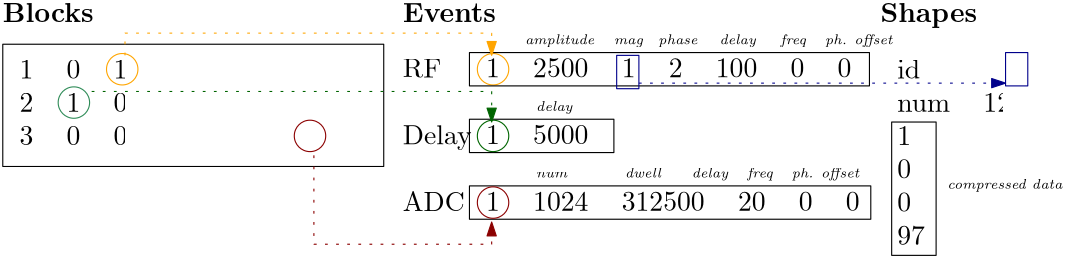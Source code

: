 <?xml version="1.0"?>
<!DOCTYPE ipe SYSTEM "ipe.dtd">
<ipe version="70212" creator="Ipe 7.2.13">
<info created="D:20150420133031" modified="D:20200925130451"/>
<ipestyle name="basic">
<symbol name="arrow/arc(spx)">
<path stroke="sym-stroke" fill="sym-stroke" pen="sym-pen">
0 0 m
-1 0.333 l
-1 -0.333 l
h
</path>
</symbol>
<symbol name="arrow/farc(spx)">
<path stroke="sym-stroke" fill="white" pen="sym-pen">
0 0 m
-1 0.333 l
-1 -0.333 l
h
</path>
</symbol>
<symbol name="mark/circle(sx)" transformations="translations">
<path fill="sym-stroke">
0.6 0 0 0.6 0 0 e
0.4 0 0 0.4 0 0 e
</path>
</symbol>
<symbol name="mark/disk(sx)" transformations="translations">
<path fill="sym-stroke">
0.6 0 0 0.6 0 0 e
</path>
</symbol>
<symbol name="mark/fdisk(sfx)" transformations="translations">
<group>
<path fill="sym-fill">
0.5 0 0 0.5 0 0 e
</path>
<path fill="sym-stroke" fillrule="eofill">
0.6 0 0 0.6 0 0 e
0.4 0 0 0.4 0 0 e
</path>
</group>
</symbol>
<symbol name="mark/box(sx)" transformations="translations">
<path fill="sym-stroke" fillrule="eofill">
-0.6 -0.6 m
0.6 -0.6 l
0.6 0.6 l
-0.6 0.6 l
h
-0.4 -0.4 m
0.4 -0.4 l
0.4 0.4 l
-0.4 0.4 l
h
</path>
</symbol>
<symbol name="mark/square(sx)" transformations="translations">
<path fill="sym-stroke">
-0.6 -0.6 m
0.6 -0.6 l
0.6 0.6 l
-0.6 0.6 l
h
</path>
</symbol>
<symbol name="mark/fsquare(sfx)" transformations="translations">
<group>
<path fill="sym-fill">
-0.5 -0.5 m
0.5 -0.5 l
0.5 0.5 l
-0.5 0.5 l
h
</path>
<path fill="sym-stroke" fillrule="eofill">
-0.6 -0.6 m
0.6 -0.6 l
0.6 0.6 l
-0.6 0.6 l
h
-0.4 -0.4 m
0.4 -0.4 l
0.4 0.4 l
-0.4 0.4 l
h
</path>
</group>
</symbol>
<symbol name="mark/cross(sx)" transformations="translations">
<group>
<path fill="sym-stroke">
-0.43 -0.57 m
0.57 0.43 l
0.43 0.57 l
-0.57 -0.43 l
h
</path>
<path fill="sym-stroke">
-0.43 0.57 m
0.57 -0.43 l
0.43 -0.57 l
-0.57 0.43 l
h
</path>
</group>
</symbol>
<symbol name="arrow/fnormal(spx)">
<path stroke="sym-stroke" fill="white" pen="sym-pen">
0 0 m
-1 0.333 l
-1 -0.333 l
h
</path>
</symbol>
<symbol name="arrow/pointed(spx)">
<path stroke="sym-stroke" fill="sym-stroke" pen="sym-pen">
0 0 m
-1 0.333 l
-0.8 0 l
-1 -0.333 l
h
</path>
</symbol>
<symbol name="arrow/fpointed(spx)">
<path stroke="sym-stroke" fill="white" pen="sym-pen">
0 0 m
-1 0.333 l
-0.8 0 l
-1 -0.333 l
h
</path>
</symbol>
<symbol name="arrow/linear(spx)">
<path stroke="sym-stroke" pen="sym-pen">
-1 0.333 m
0 0 l
-1 -0.333 l
</path>
</symbol>
<symbol name="arrow/fdouble(spx)">
<path stroke="sym-stroke" fill="white" pen="sym-pen">
0 0 m
-1 0.333 l
-1 -0.333 l
h
-1 0 m
-2 0.333 l
-2 -0.333 l
h
</path>
</symbol>
<symbol name="arrow/double(spx)">
<path stroke="sym-stroke" fill="sym-stroke" pen="sym-pen">
0 0 m
-1 0.333 l
-1 -0.333 l
h
-1 0 m
-2 0.333 l
-2 -0.333 l
h
</path>
</symbol>
<pen name="heavier" value="0.8"/>
<pen name="fat" value="1.2"/>
<pen name="ultrafat" value="2"/>
<symbolsize name="large" value="5"/>
<symbolsize name="small" value="2"/>
<symbolsize name="tiny" value="1.1"/>
<arrowsize name="large" value="10"/>
<arrowsize name="small" value="5"/>
<arrowsize name="tiny" value="3"/>
<color name="red" value="1 0 0"/>
<color name="green" value="0 1 0"/>
<color name="blue" value="0 0 1"/>
<color name="yellow" value="1 1 0"/>
<color name="orange" value="1 0.647 0"/>
<color name="gold" value="1 0.843 0"/>
<color name="purple" value="0.627 0.125 0.941"/>
<color name="gray" value="0.745"/>
<color name="brown" value="0.647 0.165 0.165"/>
<color name="navy" value="0 0 0.502"/>
<color name="pink" value="1 0.753 0.796"/>
<color name="seagreen" value="0.18 0.545 0.341"/>
<color name="turquoise" value="0.251 0.878 0.816"/>
<color name="violet" value="0.933 0.51 0.933"/>
<color name="darkblue" value="0 0 0.545"/>
<color name="darkcyan" value="0 0.545 0.545"/>
<color name="darkgray" value="0.663"/>
<color name="darkgreen" value="0 0.392 0"/>
<color name="darkmagenta" value="0.545 0 0.545"/>
<color name="darkorange" value="1 0.549 0"/>
<color name="darkred" value="0.545 0 0"/>
<color name="lightblue" value="0.678 0.847 0.902"/>
<color name="lightcyan" value="0.878 1 1"/>
<color name="lightgray" value="0.827"/>
<color name="lightgreen" value="0.565 0.933 0.565"/>
<color name="lightyellow" value="1 1 0.878"/>
<dashstyle name="dashed" value="[4] 0"/>
<dashstyle name="dotted" value="[1 3] 0"/>
<dashstyle name="dash dotted" value="[4 2 1 2] 0"/>
<dashstyle name="dash dot dotted" value="[4 2 1 2 1 2] 0"/>
<textsize name="large" value="\large"/>
<textsize name="small" value="\small"/>
<textsize name="tiny" value="\tiny"/>
<textsize name="Large" value="\Large"/>
<textsize name="LARGE" value="\LARGE"/>
<textsize name="huge" value="\huge"/>
<textsize name="Huge" value="\Huge"/>
<textsize name="footnote" value="\footnotesize"/>
<textstyle name="center" begin="\begin{center}" end="\end{center}"/>
<textstyle name="itemize" begin="\begin{itemize}" end="\end{itemize}"/>
<textstyle name="item" begin="\begin{itemize}\item{}" end="\end{itemize}"/>
<gridsize name="4 pts" value="4"/>
<gridsize name="8 pts (~3 mm)" value="8"/>
<gridsize name="16 pts (~6 mm)" value="16"/>
<gridsize name="32 pts (~12 mm)" value="32"/>
<gridsize name="10 pts (~3.5 mm)" value="10"/>
<gridsize name="20 pts (~7 mm)" value="20"/>
<gridsize name="14 pts (~5 mm)" value="14"/>
<gridsize name="28 pts (~10 mm)" value="28"/>
<gridsize name="56 pts (~20 mm)" value="56"/>
<anglesize name="90 deg" value="90"/>
<anglesize name="60 deg" value="60"/>
<anglesize name="45 deg" value="45"/>
<anglesize name="30 deg" value="30"/>
<anglesize name="22.5 deg" value="22.5"/>
<tiling name="falling" angle="-60" step="4" width="1"/>
<tiling name="rising" angle="30" step="4" width="1"/>
</ipestyle>
<page>
<layer name="alpha"/>
<view layers="alpha" active="alpha"/>
<path layer="alpha" matrix="1.03896 0 0 2.75 -1.24675 -1428" stroke="black">
32 816 m
32 800 l
164 800 l
164 816 l
h
</path>
<text matrix="1 0 0 1 164 -8" transformations="translations" pos="36 812" stroke="black" type="label" width="143.462" height="8.465" depth="3.49" valign="baseline">\begin{tabular}{rrrrrrr}
1 &amp; 2500 &amp;  1 &amp;  2 &amp;  100 &amp;  0 &amp;  0
\end{tabular}</text>
<text matrix="1 0 0 1 8 -8" transformations="translations" pos="24 832" stroke="black" type="label" width="32.719" height="6.918" depth="0" valign="baseline">\textbf{Blocks}</text>
<text matrix="1 0 0 1 -12 32" transformations="translations" pos="44 780" stroke="black" type="minipage" width="44" height="20.406" depth="15.46" valign="top">\begin{tabular}{rrrrrrrr}
1 &amp; 0 &amp; 1 &amp; 0 &amp; 0 &amp; 0 &amp; 0 &amp; 0\\
2 &amp; 1 &amp; 0 &amp; 0 &amp; 0 &amp; 0 &amp; 0 &amp; 0\\
3 &amp; 0 &amp; 0 &amp; 0 &amp; 0 &amp; 0 &amp; 1 &amp; 0\\
\end{tabular}</text>
<path matrix="1 0 0 1 -1 -1" stroke="orange">
5.65685 0 0 5.65685 76 808 e
</path>
<path matrix="1 0 0 1 132.5 -1" stroke="orange">
5.65685 0 0 5.65685 76 808 e
</path>
<text matrix="1 0 0 1 152 -28" transformations="translations" pos="24 832" stroke="black" type="label" width="13.837" height="6.808" depth="0" valign="baseline">RF</text>
<path matrix="1 0 0 1 -18.4 -13" stroke="seagreen">
5.65685 0 0 5.65685 76 808 e
</path>
<path matrix="0.393939 0 0 0.75 187.394 177" stroke="black">
32 816 m
32 800 l
164 800 l
164 816 l
h
</path>
<path matrix="1 0 0 1 132.5 -25" stroke="darkgreen">
5.65685 0 0 5.65685 76 808 e
</path>
<text matrix="1 0 0 1 152 -52" transformations="translations" pos="24 832" stroke="black" type="label" width="24.768" height="6.926" depth="1.93" valign="baseline">Delay</text>
<path matrix="1.09457 0 0 0.75 164.974 153" stroke="black">
32 816 m
32 800 l
164 800 l
164 816 l
h
</path>
<text matrix="1 0 0 1 164 -56" transformations="translations" pos="36 812" stroke="black" type="label" width="149.772" height="8.465" depth="3.49" valign="baseline">\begin{tabular}{rrrrrr}
1 &amp;  1024  &amp; 312500 &amp; 20 &amp; 0 &amp; 0
\end{tabular}
</text>
<path matrix="1 0 0 1 132.5 -49" stroke="darkred">
5.65685 0 0 5.65685 76 808 e
</path>
<text matrix="1 0 0 1 152 -76" transformations="translations" pos="24 832" stroke="black" type="label" width="22.278" height="6.808" depth="0" valign="baseline">ADC</text>
<path matrix="1 0 0 1 66.6 -25" stroke="darkred">
5.65685 0 0 5.65685 76 808 e
</path>
<path matrix="1.09091 0 0 0.75 165.091 201" stroke="black">
32 816 m
32 800 l
164 800 l
164 816 l
h
</path>
<text matrix="1 0 0 1 164 -32" transformations="translations" pos="36 812" stroke="black" type="label" width="48.817" height="8.465" depth="3.49" valign="baseline">\begin{tabular}{rr}
1 &amp; 5000
\end{tabular}</text>
<text matrix="1 0 0 1 196 -16" transformations="translations" pos="24 832" stroke="black" type="label" width="24.994" height="3.468" depth="0.96" valign="baseline">\tiny\em \textrm{amplitude}</text>
<text matrix="1 0 0 1 228 -16" transformations="translations" pos="24 832" stroke="black" type="label" width="10.477" height="2.153" depth="0.96" valign="baseline">\tiny\em \textrm{mag}</text>
<text matrix="1 0 0 1 244 -16" transformations="translations" pos="24 832" stroke="black" type="label" width="14.145" height="3.468" depth="0.96" valign="baseline">\tiny\em \textrm{phase}</text>
<text matrix="1 0 0 1 266 -16" transformations="translations" pos="24 832" stroke="black" type="label" width="13.122" height="3.468" depth="0.96" valign="baseline">\tiny\em \textrm{delay}</text>
<text matrix="1 0 0 1 288 -16" transformations="translations" pos="24 832" stroke="black" type="label" width="9.166" height="3.468" depth="0.96" valign="baseline">\tiny\em \textrm{freq}</text>
<text matrix="1 0 0 1 304 -16" transformations="translations" pos="24 832" stroke="black" type="label" width="24.341" height="3.468" depth="0.96" valign="baseline">\tiny\em \textrm{ph. offset}</text>
<text matrix="1 0 0 1 200 -40" transformations="translations" pos="24 832" stroke="black" type="label" width="13.122" height="3.468" depth="0.96" valign="baseline">\tiny\em \textrm{delay}</text>
<text matrix="1 0 0 1 200 -64" transformations="translations" pos="24 832" stroke="black" type="label" width="11.208" height="2.145" depth="0" valign="baseline">\tiny\em \textrm{num}</text>
<text matrix="1 0 0 1 232 -64" transformations="translations" pos="24 832" stroke="black" type="label" width="12.975" height="3.459" depth="0" valign="baseline">\tiny\em \textrm{dwell}</text>
<text matrix="1 0 0 1 256 -64" transformations="translations" pos="24 832" stroke="black" type="label" width="13.122" height="3.468" depth="0.96" valign="baseline">\tiny\em \textrm{delay}</text>
<text matrix="1 0 0 1 276 -64" transformations="translations" pos="24 832" stroke="black" type="label" width="9.166" height="3.468" depth="0.96" valign="baseline">\tiny\em \textrm{freq}</text>
<text matrix="1 0 0 1 292 -64" transformations="translations" pos="24 832" stroke="black" type="label" width="24.341" height="3.468" depth="0.96" valign="baseline">\tiny\em \textrm{ph. offset}</text>
<text matrix="1 0 0 1 152 -8" transformations="translations" pos="24 832" stroke="black" type="label" width="33.528" height="6.835" depth="0" valign="baseline">\textbf{Events}</text>
<text matrix="1 0 0 1 324 -8" transformations="translations" pos="24 832" stroke="black" type="label" width="34.753" height="6.926" depth="1.93" valign="baseline">\textbf{Shapes}</text>
<text matrix="1 0 0 1 304 32" transformations="translations" pos="44 780" stroke="black" type="minipage" width="44" height="38.321" depth="33.41" valign="top">\begin{tabular}{lrrrrrr}
id &amp; 1\\
num &amp; 120  \\
1 \\
0 \\
0 \\
97 
\end{tabular}</text>
<path matrix="1 0 0 1 1 0" stroke="darkblue">
260 800 m
260 812 l
252 812 l
252 800 l
h
</path>
<path matrix="1 0 0 1 141 1" stroke="darkblue">
260 800 m
260 812 l
252 812 l
252 800 l
h
</path>
<text matrix="1 0 0 1 348 -68" transformations="translations" pos="24 832" stroke="black" type="label" width="41.486" height="3.468" depth="0.96" valign="baseline">\tiny\em \textrm{compressed data}</text>
<path matrix="0.121212 0 0 3 348.121 -1660" stroke="black">
32 816 m
32 800 l
164 800 l
164 816 l
h
</path>
<path stroke="darkred" dash="dotted" arrow="normal/small">
144 776 m
144 744 l
208 744 l
208 752 l
</path>
<path stroke="darkgreen" dash="dotted" arrow="normal/small">
64 799 m
208 799 l
208 788 l
</path>
<path stroke="orange" dash="dotted" arrow="normal/small">
76 812 m
76 820 l
208 820 l
208 812 l
</path>
<path stroke="darkblue" dash="dotted" arrow="normal/small">
261 802 m
393 802 l
</path>
</page>
</ipe>
